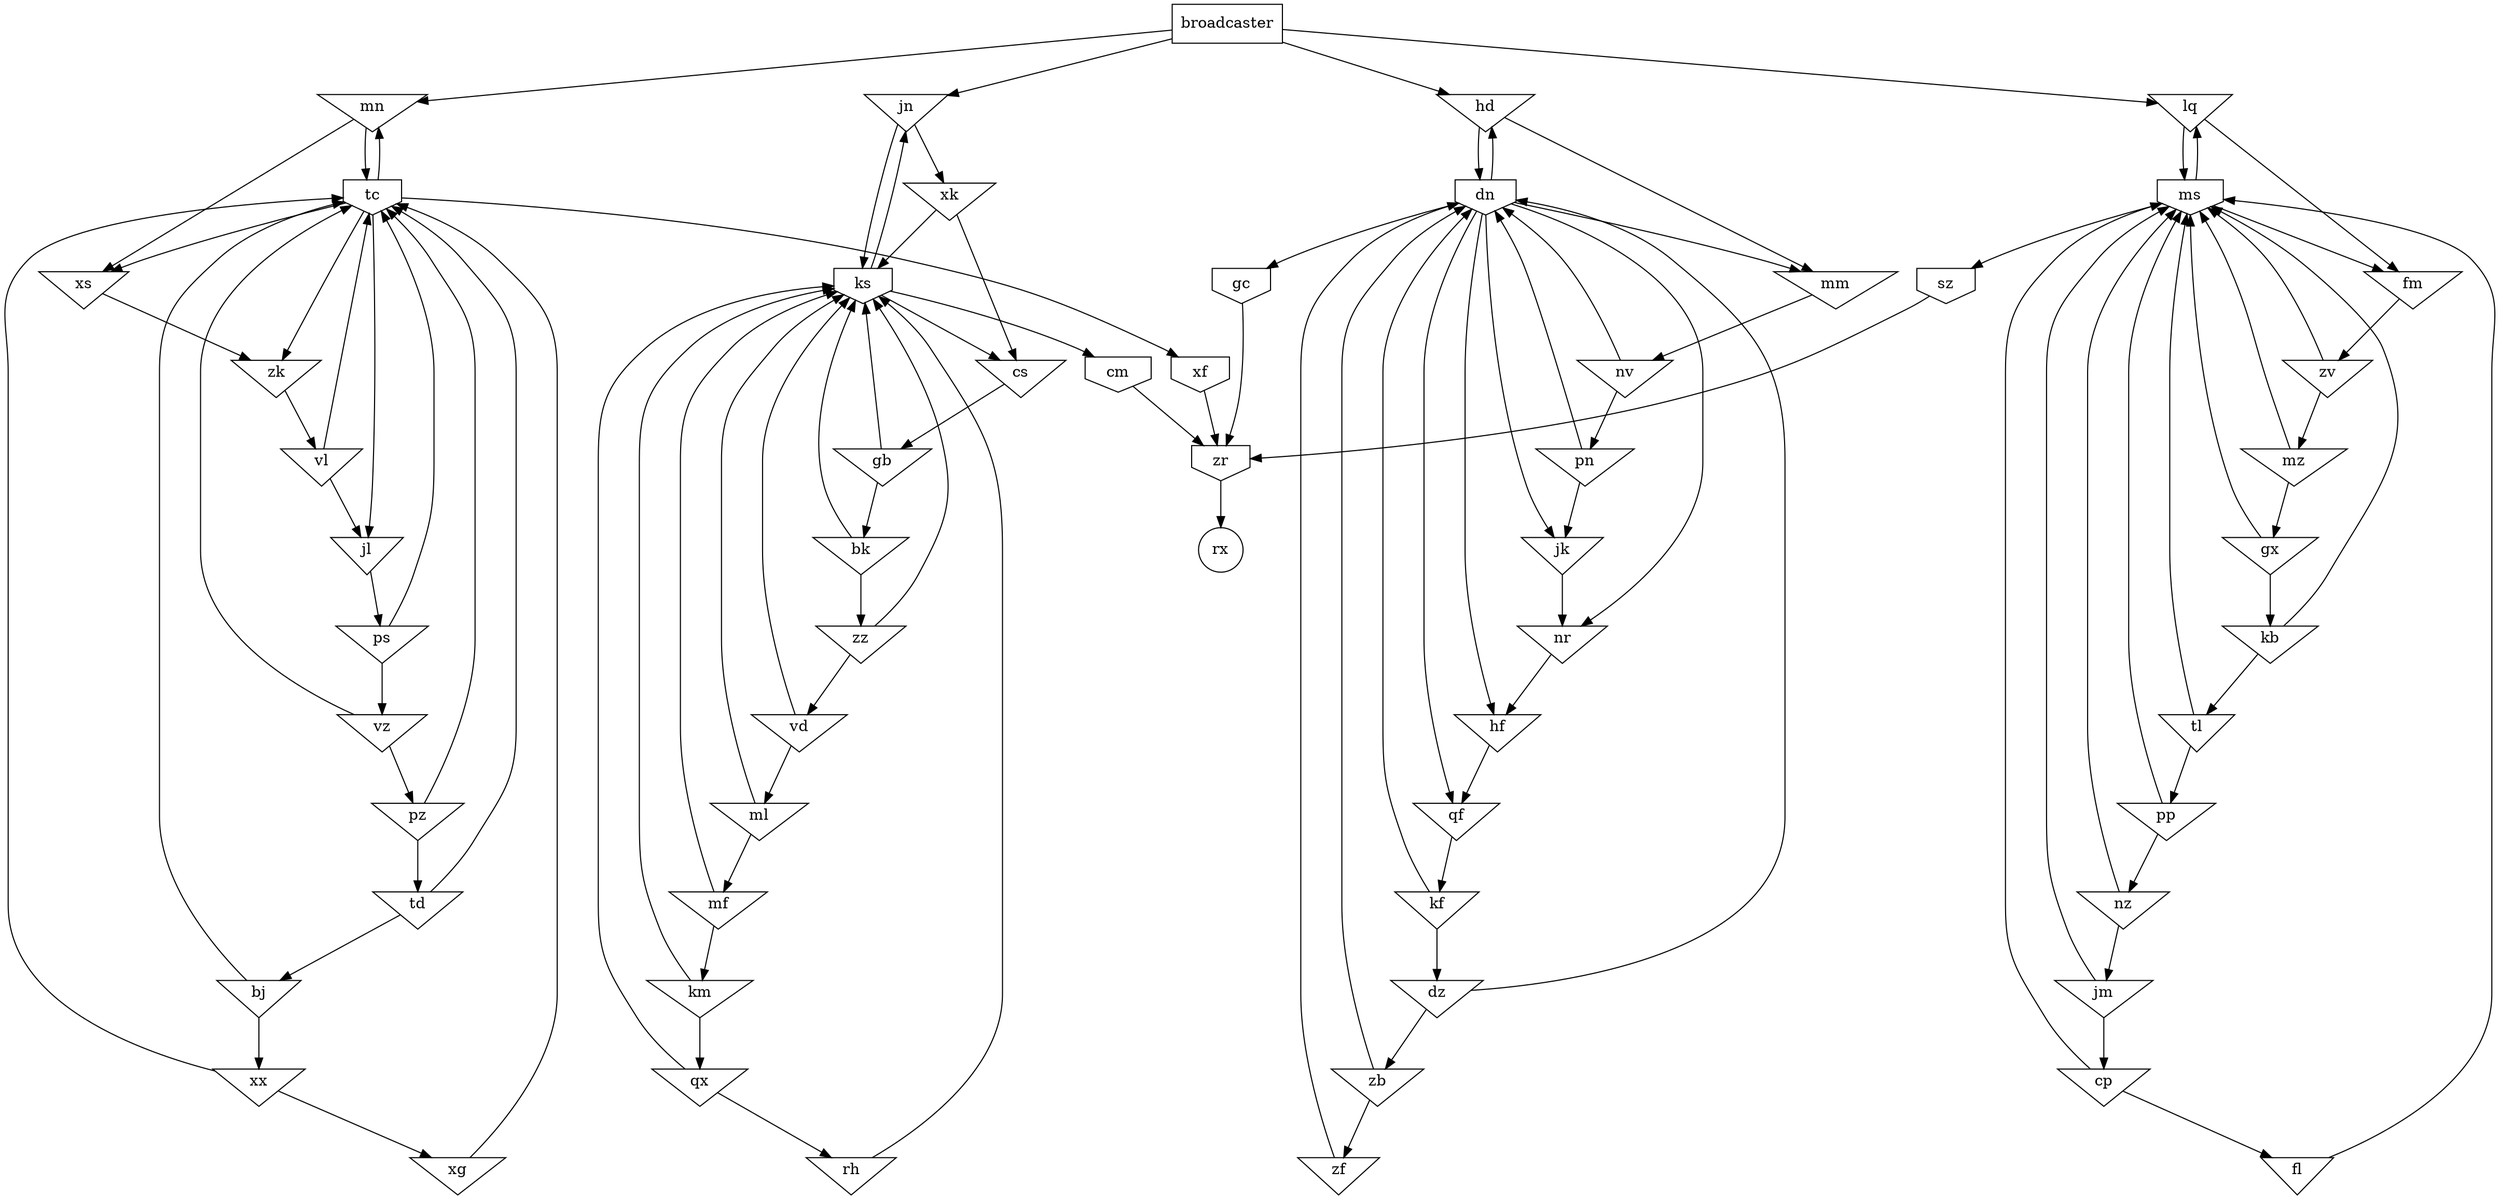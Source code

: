 digraph G {
broadcaster [shape=box];
broadcaster -> mn;
broadcaster -> jn;
broadcaster -> hd;
broadcaster -> lq;
nz [shape=invtriangle];
nz -> jm;
nz -> ms;
cs [shape=invtriangle];
cs -> gb;
zv [shape=invtriangle];
zv -> mz;
zv -> ms;
ml [shape=invtriangle];
ml -> mf;
ml -> ks;
pn [shape=invtriangle];
pn -> dn;
pn -> jk;
mf [shape=invtriangle];
mf -> ks;
mf -> km;
pz [shape=invtriangle];
pz -> td;
pz -> tc;
xf [shape=invhouse];
xf -> zr;
qx [shape=invtriangle];
qx -> ks;
qx -> rh;
nv [shape=invtriangle];
nv -> pn;
nv -> dn;
gb [shape=invtriangle];
gb -> bk;
gb -> ks;
rh [shape=invtriangle];
rh -> ks;
zf [shape=invtriangle];
zf -> dn;
fl [shape=invtriangle];
fl -> ms;
ks [shape=invhouse];
ks -> jn;
ks -> cs;
ks -> cm;
jl [shape=invtriangle];
jl -> ps;
dz [shape=invtriangle];
dz -> zb;
dz -> dn;
hd [shape=invtriangle];
hd -> dn;
hd -> mm;
ms [shape=invhouse];
ms -> lq;
ms -> fm;
ms -> sz;
qf [shape=invtriangle];
qf -> kf;
sz [shape=invhouse];
sz -> zr;
gx [shape=invtriangle];
gx -> ms;
gx -> kb;
hf [shape=invtriangle];
hf -> qf;
vz [shape=invtriangle];
vz -> pz;
vz -> tc;
cm [shape=invhouse];
cm -> zr;
bj [shape=invtriangle];
bj -> tc;
bj -> xx;
tl [shape=invtriangle];
tl -> pp;
tl -> ms;
xx [shape=invtriangle];
xx -> tc;
xx -> xg;
mn [shape=invtriangle];
mn -> tc;
mn -> xs;
zz [shape=invtriangle];
zz -> ks;
zz -> vd;
mz [shape=invtriangle];
mz -> ms;
mz -> gx;
kf [shape=invtriangle];
kf -> dz;
kf -> dn;
lq [shape=invtriangle];
lq -> ms;
lq -> fm;
zb [shape=invtriangle];
zb -> dn;
zb -> zf;
ps [shape=invtriangle];
ps -> tc;
ps -> vz;
tc [shape=invhouse];
tc -> mn;
tc -> xf;
tc -> jl;
tc -> xs;
tc -> zk;
nr [shape=invtriangle];
nr -> hf;
bk [shape=invtriangle];
bk -> zz;
bk -> ks;
rx [shape=circle]
kb [shape=invtriangle];
kb -> ms;
kb -> tl;
xg [shape=invtriangle];
xg -> tc;
vl [shape=invtriangle];
vl -> jl;
vl -> tc;
zk [shape=invtriangle];
zk -> vl;
fm [shape=invtriangle];
fm -> zv;
vd [shape=invtriangle];
vd -> ks;
vd -> ml;
jn [shape=invtriangle];
jn -> ks;
jn -> xk;
xs [shape=invtriangle];
xs -> zk;
mm [shape=invtriangle];
mm -> nv;
zr [shape=invhouse];
zr -> rx;
td [shape=invtriangle];
td -> bj;
td -> tc;
xk [shape=invtriangle];
xk -> cs;
xk -> ks;
pp [shape=invtriangle];
pp -> nz;
pp -> ms;
jm [shape=invtriangle];
jm -> ms;
jm -> cp;
cp [shape=invtriangle];
cp -> fl;
cp -> ms;
gc [shape=invhouse];
gc -> zr;
jk [shape=invtriangle];
jk -> nr;
km [shape=invtriangle];
km -> ks;
km -> qx;
dn [shape=invhouse];
dn -> jk;
dn -> qf;
dn -> gc;
dn -> hf;
dn -> hd;
dn -> nr;
dn -> mm;
rx [shape=circle]
}
